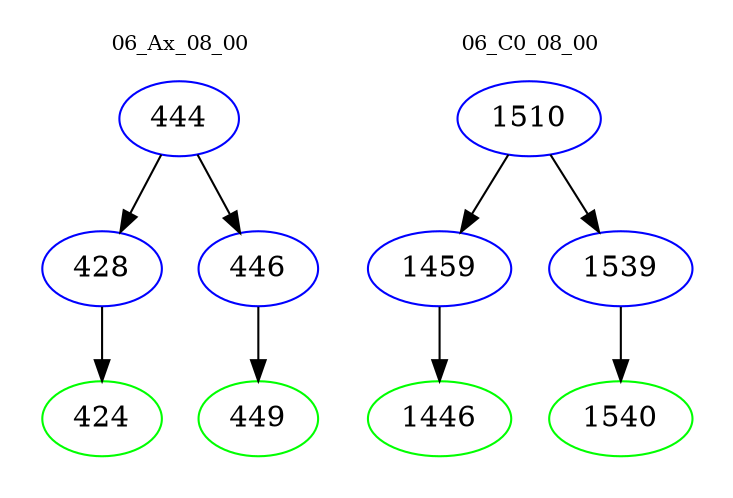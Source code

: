 digraph{
subgraph cluster_0 {
color = white
label = "06_Ax_08_00";
fontsize=10;
T0_444 [label="444", color="blue"]
T0_444 -> T0_428 [color="black"]
T0_428 [label="428", color="blue"]
T0_428 -> T0_424 [color="black"]
T0_424 [label="424", color="green"]
T0_444 -> T0_446 [color="black"]
T0_446 [label="446", color="blue"]
T0_446 -> T0_449 [color="black"]
T0_449 [label="449", color="green"]
}
subgraph cluster_1 {
color = white
label = "06_C0_08_00";
fontsize=10;
T1_1510 [label="1510", color="blue"]
T1_1510 -> T1_1459 [color="black"]
T1_1459 [label="1459", color="blue"]
T1_1459 -> T1_1446 [color="black"]
T1_1446 [label="1446", color="green"]
T1_1510 -> T1_1539 [color="black"]
T1_1539 [label="1539", color="blue"]
T1_1539 -> T1_1540 [color="black"]
T1_1540 [label="1540", color="green"]
}
}

